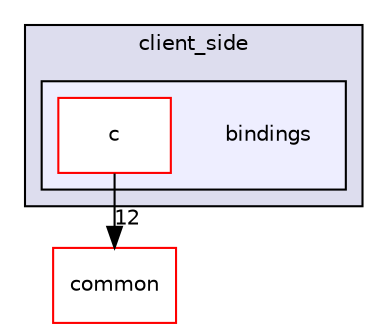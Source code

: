 digraph "include/launchdarkly/client_side/bindings" {
  compound=true
  node [ fontsize="10", fontname="Helvetica"];
  edge [ labelfontsize="10", labelfontname="Helvetica"];
  subgraph clusterdir_22fb0d6462546642bc6c49f025f80bdc {
    graph [ bgcolor="#ddddee", pencolor="black", label="client_side" fontname="Helvetica", fontsize="10", URL="dir_22fb0d6462546642bc6c49f025f80bdc.html"]
  subgraph clusterdir_1e26f8de3bfcd9fa7bce35252b1f57fd {
    graph [ bgcolor="#eeeeff", pencolor="black", label="" URL="dir_1e26f8de3bfcd9fa7bce35252b1f57fd.html"];
    dir_1e26f8de3bfcd9fa7bce35252b1f57fd [shape=plaintext label="bindings"];
  dir_56cf782ad72eb9b0d85f6b561abfcca4 [shape=box label="c" fillcolor="white" style="filled" color="red" URL="dir_56cf782ad72eb9b0d85f6b561abfcca4.html"];
  }
  }
  dir_bdd9a5d540de89e9fe90efdfc6973a4f [shape=box label="common" fillcolor="white" style="filled" color="red" URL="dir_bdd9a5d540de89e9fe90efdfc6973a4f.html"];
  dir_56cf782ad72eb9b0d85f6b561abfcca4->dir_bdd9a5d540de89e9fe90efdfc6973a4f [headlabel="12", labeldistance=1.5 headhref="dir_000005_000007.html"];
}
